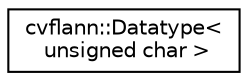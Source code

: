 digraph "Graphical Class Hierarchy"
{
 // LATEX_PDF_SIZE
  edge [fontname="Helvetica",fontsize="10",labelfontname="Helvetica",labelfontsize="10"];
  node [fontname="Helvetica",fontsize="10",shape=record];
  rankdir="LR";
  Node0 [label="cvflann::Datatype\<\l unsigned char \>",height=0.2,width=0.4,color="black", fillcolor="white", style="filled",URL="$structcvflann_1_1_datatype_3_01unsigned_01char_01_4.html",tooltip=" "];
}
